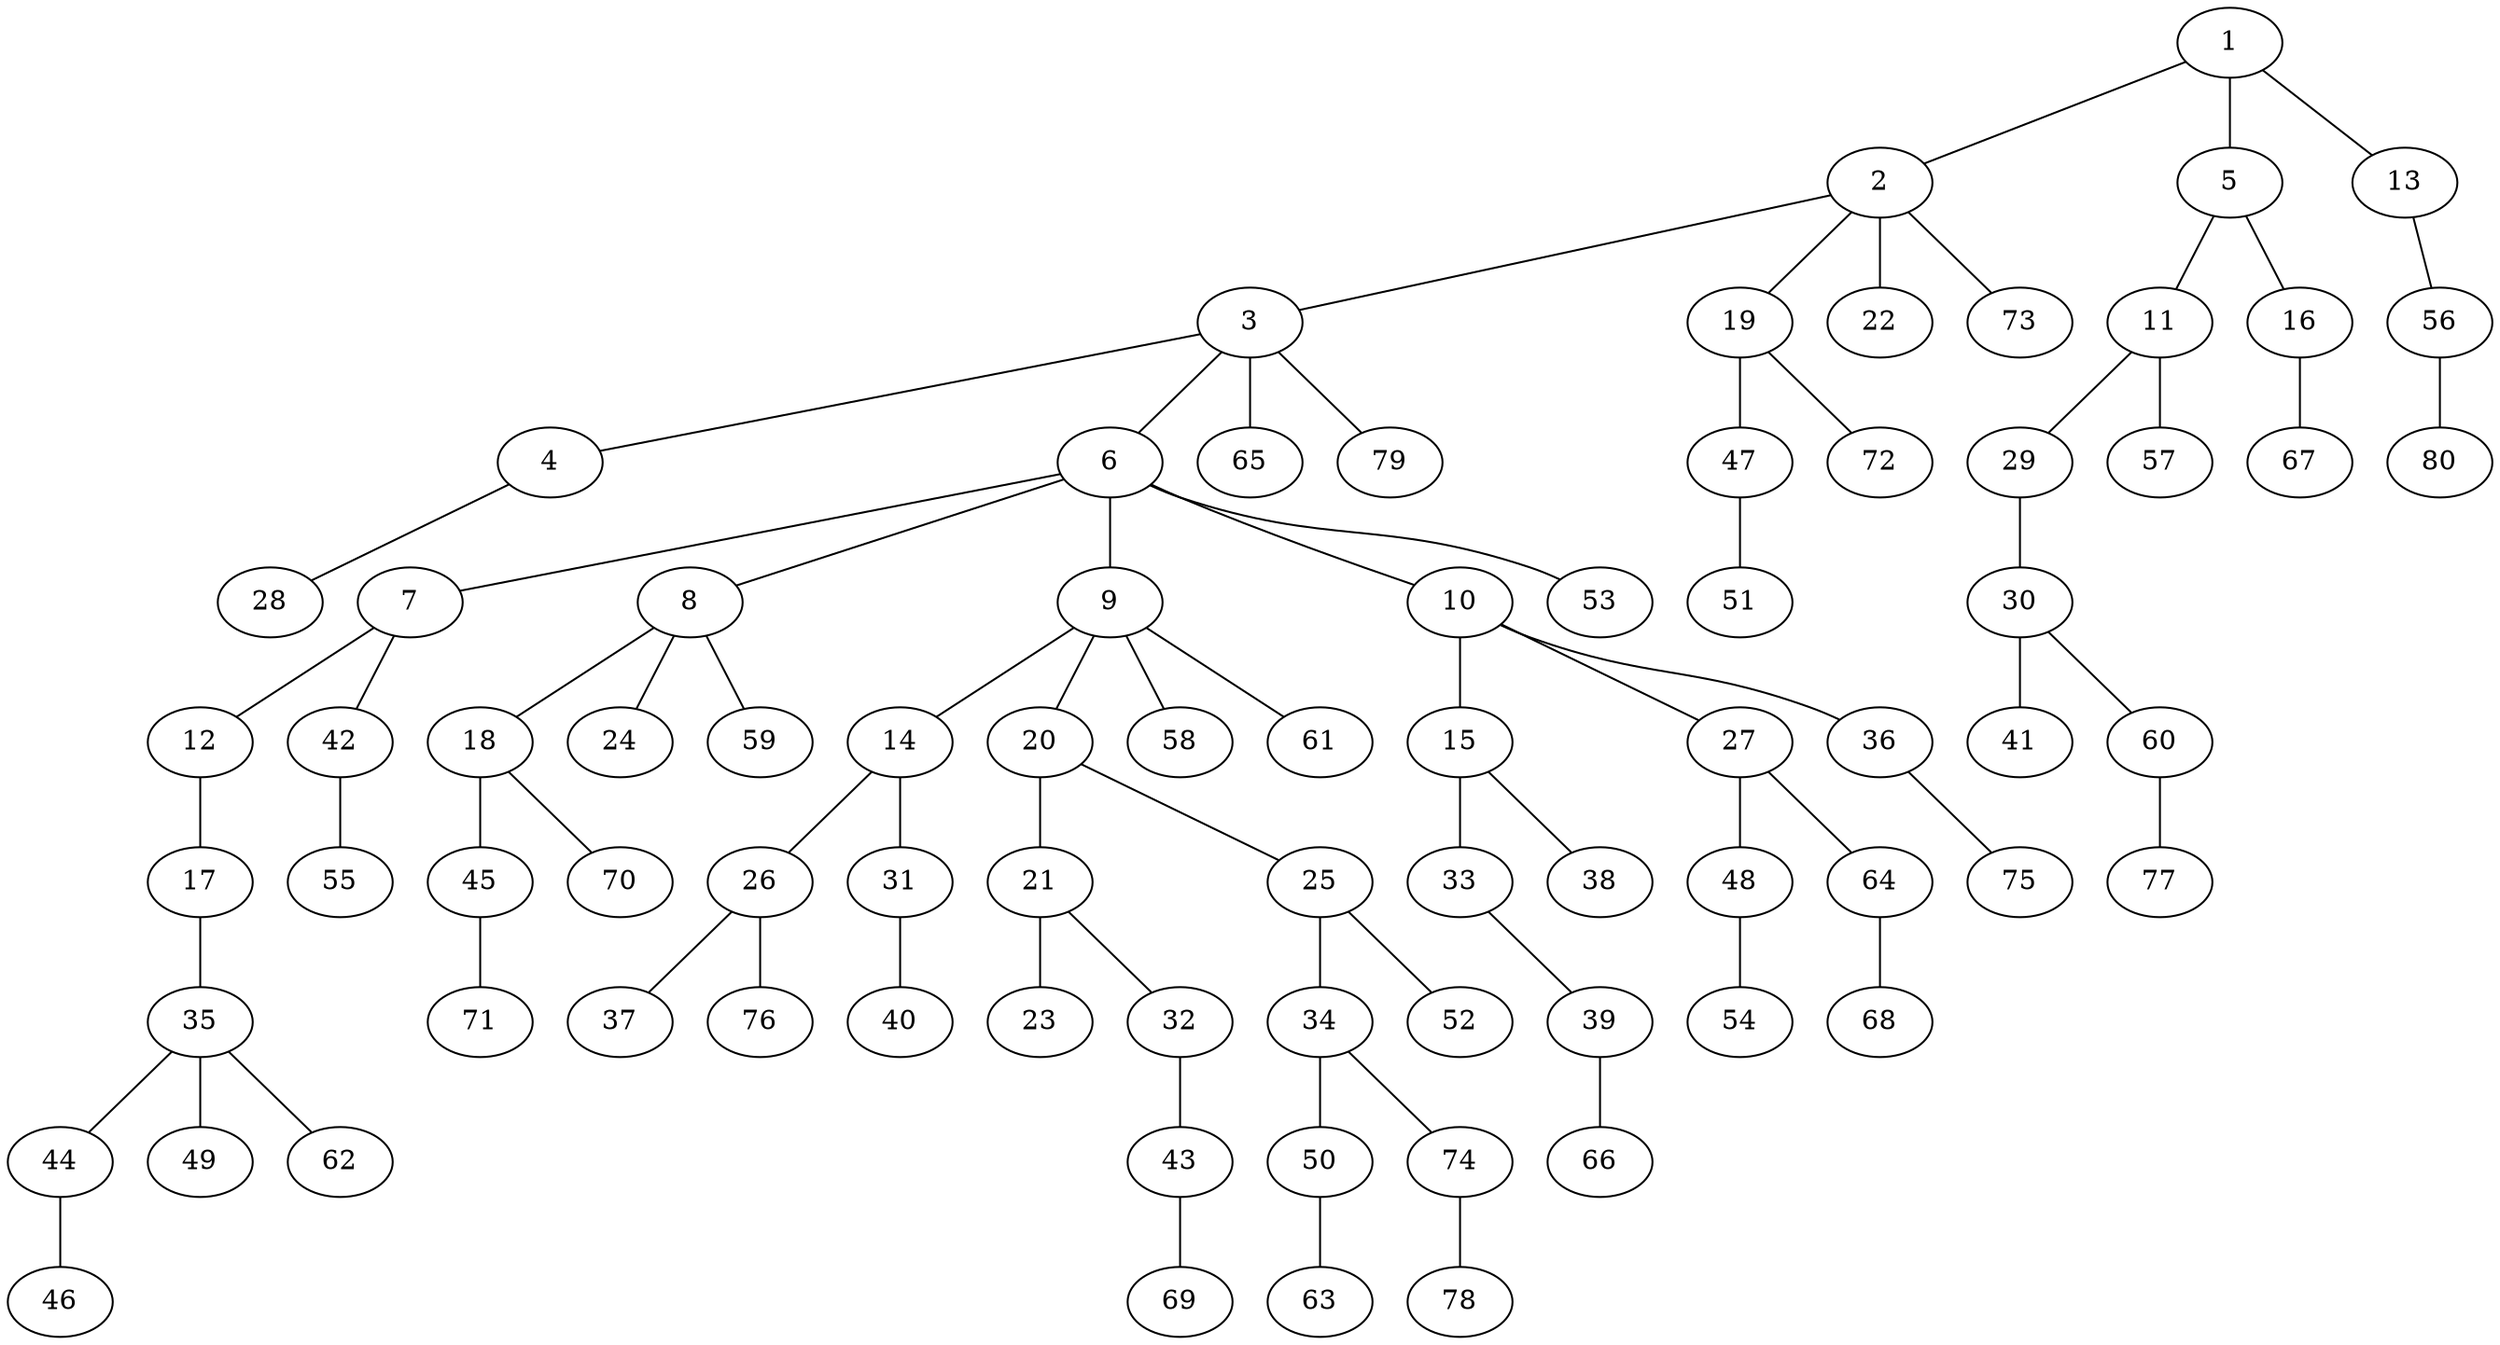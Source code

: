 graph graphname {1--2
1--5
1--13
2--3
2--19
2--22
2--73
3--4
3--6
3--65
3--79
4--28
5--11
5--16
6--7
6--8
6--9
6--10
6--53
7--12
7--42
8--18
8--24
8--59
9--14
9--20
9--58
9--61
10--15
10--27
10--36
11--29
11--57
12--17
13--56
14--26
14--31
15--33
15--38
16--67
17--35
18--45
18--70
19--47
19--72
20--21
20--25
21--23
21--32
25--34
25--52
26--37
26--76
27--48
27--64
29--30
30--41
30--60
31--40
32--43
33--39
34--50
34--74
35--44
35--49
35--62
36--75
39--66
42--55
43--69
44--46
45--71
47--51
48--54
50--63
56--80
60--77
64--68
74--78
}